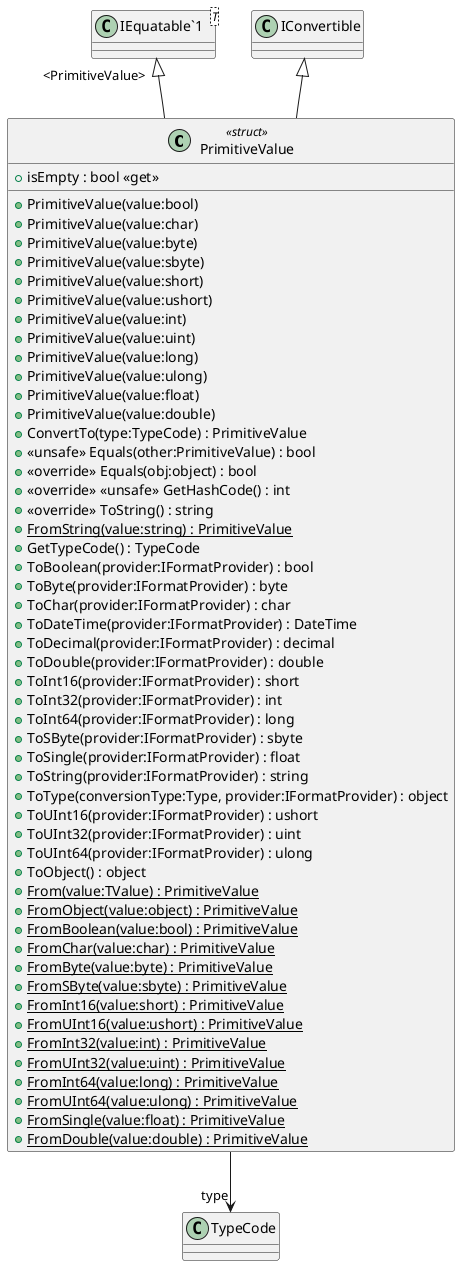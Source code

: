 @startuml
class PrimitiveValue <<struct>> {
    + isEmpty : bool <<get>>
    + PrimitiveValue(value:bool)
    + PrimitiveValue(value:char)
    + PrimitiveValue(value:byte)
    + PrimitiveValue(value:sbyte)
    + PrimitiveValue(value:short)
    + PrimitiveValue(value:ushort)
    + PrimitiveValue(value:int)
    + PrimitiveValue(value:uint)
    + PrimitiveValue(value:long)
    + PrimitiveValue(value:ulong)
    + PrimitiveValue(value:float)
    + PrimitiveValue(value:double)
    + ConvertTo(type:TypeCode) : PrimitiveValue
    + <<unsafe>> Equals(other:PrimitiveValue) : bool
    + <<override>> Equals(obj:object) : bool
    + <<override>> <<unsafe>> GetHashCode() : int
    + <<override>> ToString() : string
    + {static} FromString(value:string) : PrimitiveValue
    + GetTypeCode() : TypeCode
    + ToBoolean(provider:IFormatProvider) : bool
    + ToByte(provider:IFormatProvider) : byte
    + ToChar(provider:IFormatProvider) : char
    + ToDateTime(provider:IFormatProvider) : DateTime
    + ToDecimal(provider:IFormatProvider) : decimal
    + ToDouble(provider:IFormatProvider) : double
    + ToInt16(provider:IFormatProvider) : short
    + ToInt32(provider:IFormatProvider) : int
    + ToInt64(provider:IFormatProvider) : long
    + ToSByte(provider:IFormatProvider) : sbyte
    + ToSingle(provider:IFormatProvider) : float
    + ToString(provider:IFormatProvider) : string
    + ToType(conversionType:Type, provider:IFormatProvider) : object
    + ToUInt16(provider:IFormatProvider) : ushort
    + ToUInt32(provider:IFormatProvider) : uint
    + ToUInt64(provider:IFormatProvider) : ulong
    + ToObject() : object
    + {static} From(value:TValue) : PrimitiveValue
    + {static} FromObject(value:object) : PrimitiveValue
    + {static} FromBoolean(value:bool) : PrimitiveValue
    + {static} FromChar(value:char) : PrimitiveValue
    + {static} FromByte(value:byte) : PrimitiveValue
    + {static} FromSByte(value:sbyte) : PrimitiveValue
    + {static} FromInt16(value:short) : PrimitiveValue
    + {static} FromUInt16(value:ushort) : PrimitiveValue
    + {static} FromInt32(value:int) : PrimitiveValue
    + {static} FromUInt32(value:uint) : PrimitiveValue
    + {static} FromInt64(value:long) : PrimitiveValue
    + {static} FromUInt64(value:ulong) : PrimitiveValue
    + {static} FromSingle(value:float) : PrimitiveValue
    + {static} FromDouble(value:double) : PrimitiveValue
}
class "IEquatable`1"<T> {
}
"IEquatable`1" "<PrimitiveValue>" <|-- PrimitiveValue
IConvertible <|-- PrimitiveValue
PrimitiveValue --> "type" TypeCode
@enduml
